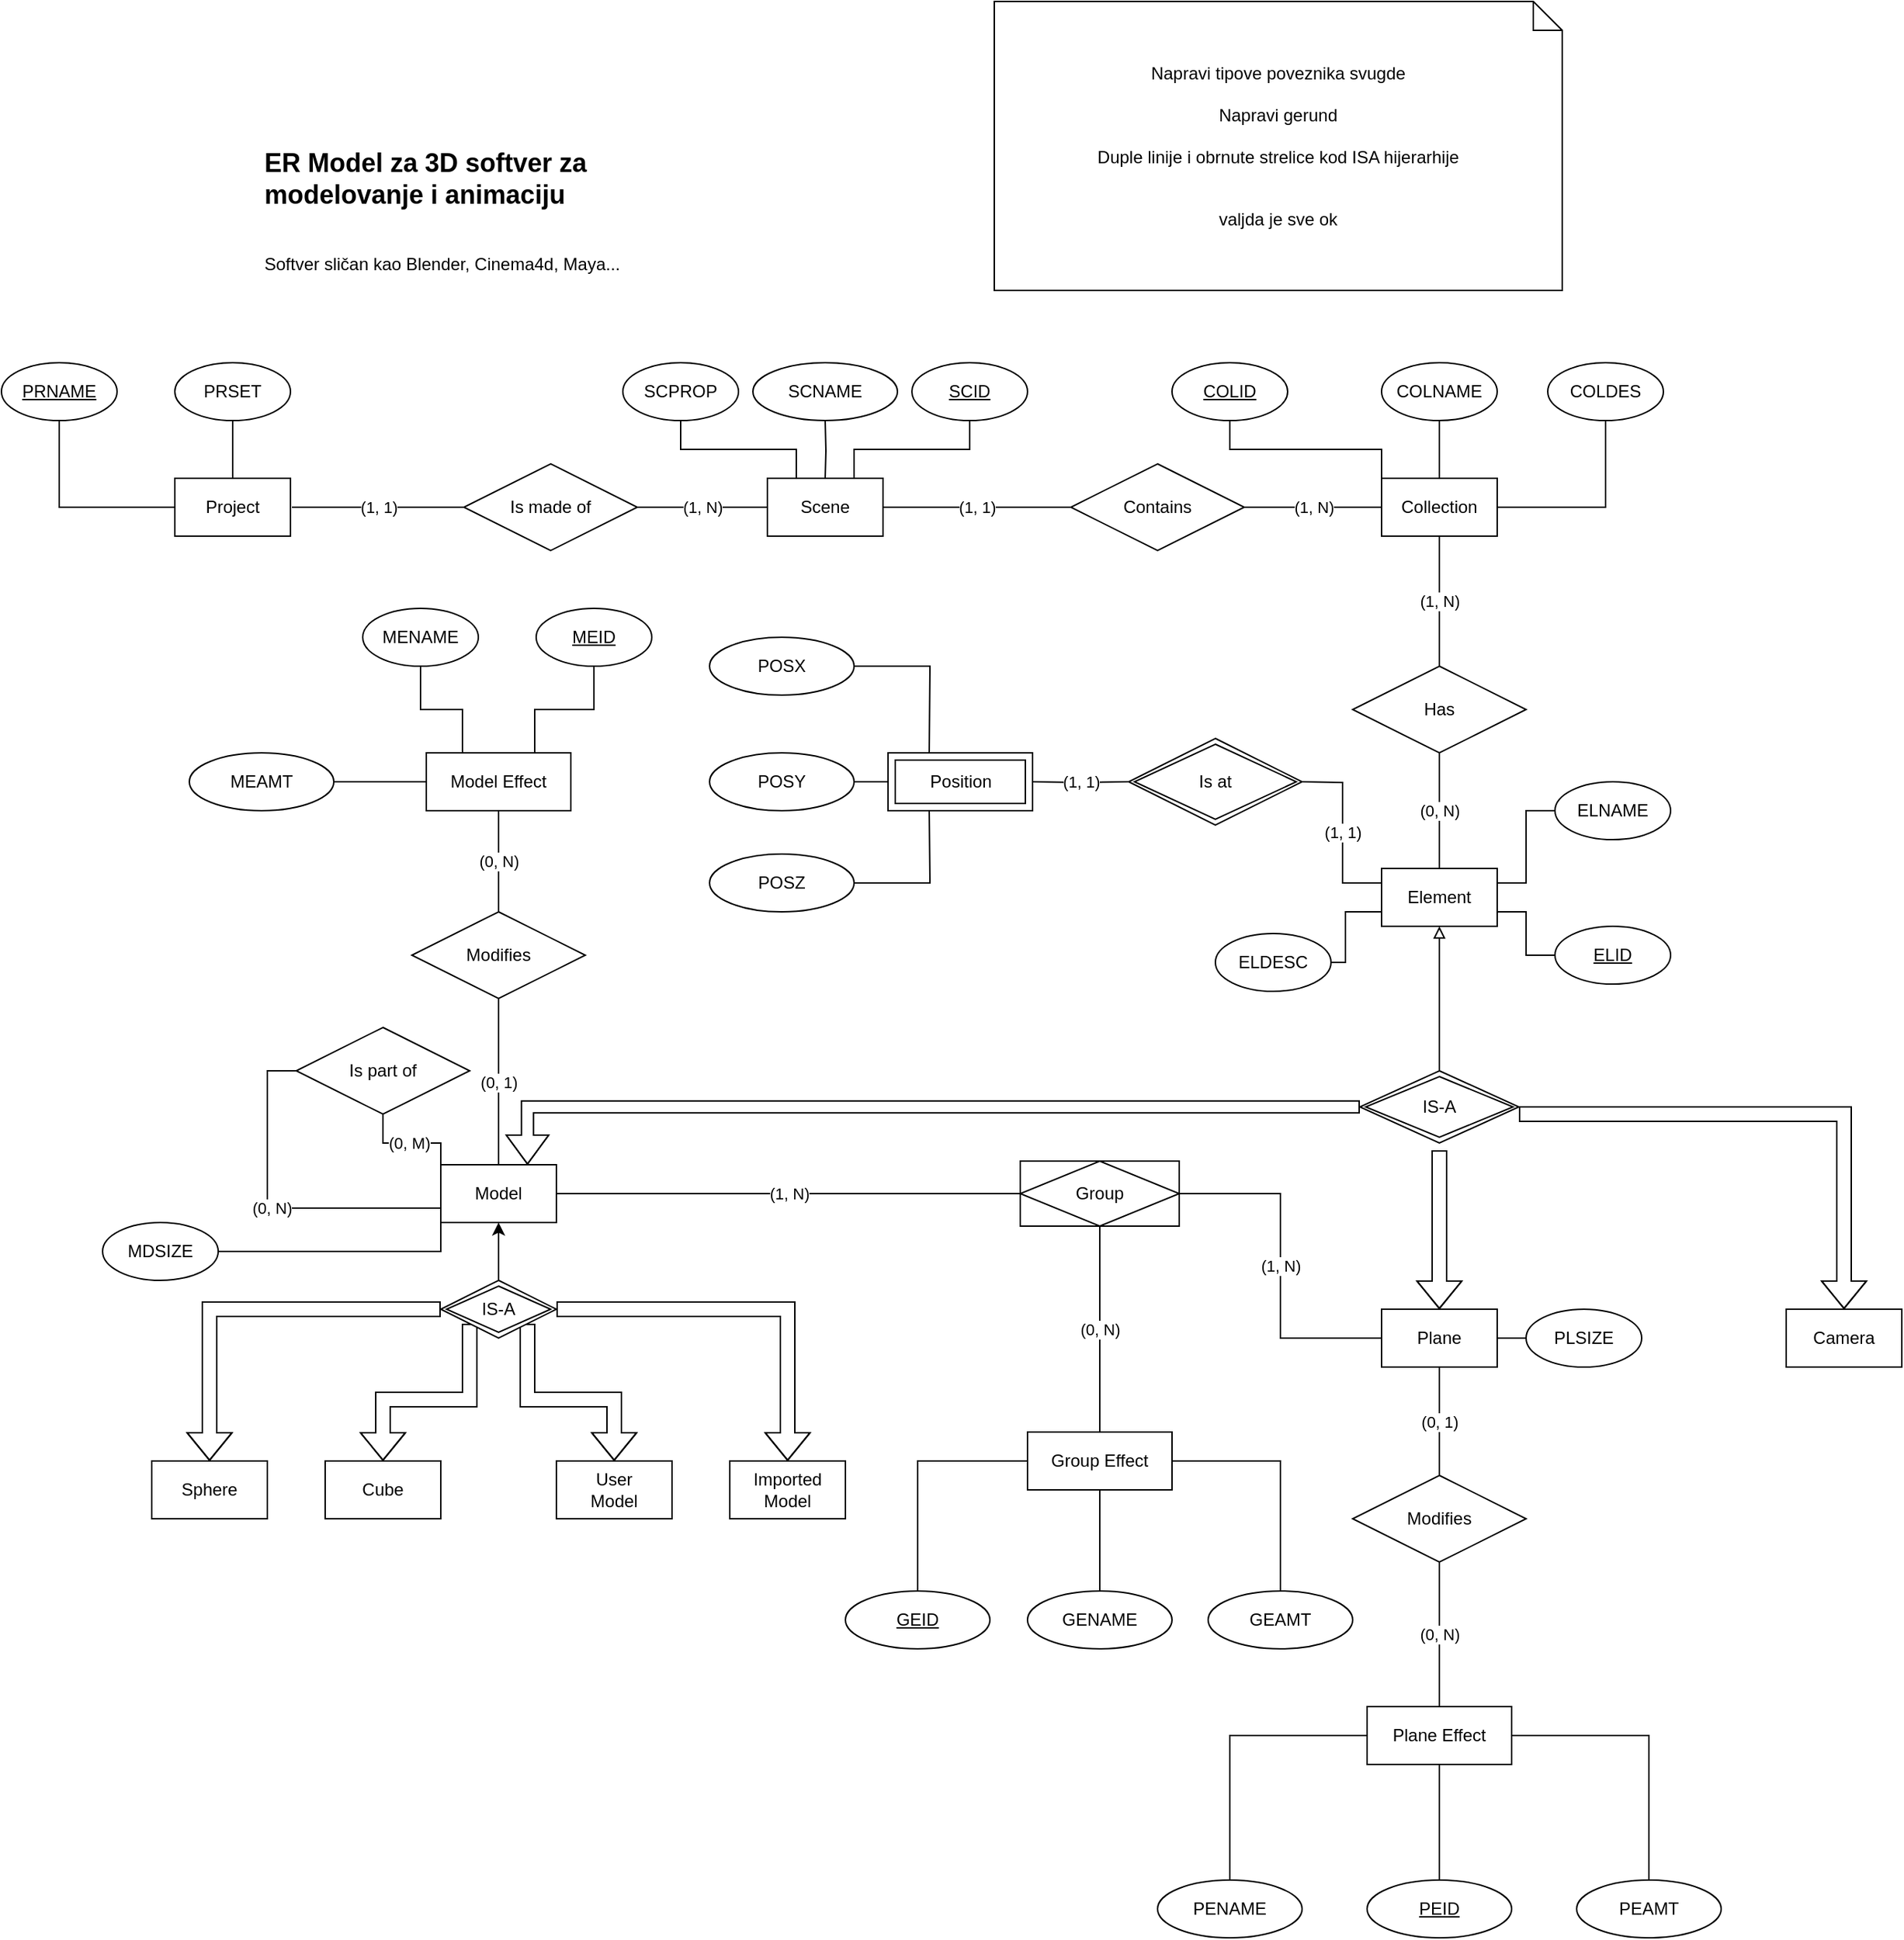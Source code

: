 <mxfile version="14.7.4" type="github">
  <diagram id="i0jPZAk6bTskViBEeTmk" name="Page-1">
    <mxGraphModel dx="1210" dy="1803" grid="1" gridSize="10" guides="1" tooltips="1" connect="1" arrows="1" fold="1" page="1" pageScale="1" pageWidth="827" pageHeight="1169" math="0" shadow="0">
      <root>
        <mxCell id="0" />
        <mxCell id="1" parent="0" />
        <mxCell id="i9lRQSYCKbTx1-nVW2aJ-37" style="edgeStyle=orthogonalEdgeStyle;rounded=0;orthogonalLoop=1;jettySize=auto;html=1;exitX=0.25;exitY=0;exitDx=0;exitDy=0;entryX=0.5;entryY=1;entryDx=0;entryDy=0;startArrow=none;startFill=0;endArrow=none;endFill=0;" parent="1" source="i9lRQSYCKbTx1-nVW2aJ-1" target="i9lRQSYCKbTx1-nVW2aJ-36" edge="1">
          <mxGeometry relative="1" as="geometry" />
        </mxCell>
        <mxCell id="i9lRQSYCKbTx1-nVW2aJ-44" style="edgeStyle=orthogonalEdgeStyle;rounded=0;orthogonalLoop=1;jettySize=auto;html=1;exitX=0.75;exitY=0;exitDx=0;exitDy=0;entryX=0.5;entryY=1;entryDx=0;entryDy=0;startArrow=none;startFill=0;endArrow=none;endFill=0;" parent="1" source="i9lRQSYCKbTx1-nVW2aJ-1" target="i9lRQSYCKbTx1-nVW2aJ-41" edge="1">
          <mxGeometry relative="1" as="geometry" />
        </mxCell>
        <mxCell id="KI5B2fwvfVTWVR0sygVl-27" value="(1, N)" style="edgeStyle=orthogonalEdgeStyle;rounded=0;orthogonalLoop=1;jettySize=auto;html=1;exitX=0;exitY=0.5;exitDx=0;exitDy=0;entryX=1;entryY=0.5;entryDx=0;entryDy=0;endArrow=none;endFill=0;" parent="1" source="i9lRQSYCKbTx1-nVW2aJ-1" target="KI5B2fwvfVTWVR0sygVl-26" edge="1">
          <mxGeometry relative="1" as="geometry">
            <Array as="points">
              <mxPoint x="320" y="290" />
              <mxPoint x="320" y="290" />
            </Array>
          </mxGeometry>
        </mxCell>
        <mxCell id="KI5B2fwvfVTWVR0sygVl-32" value="(1, 1)" style="edgeStyle=orthogonalEdgeStyle;rounded=0;orthogonalLoop=1;jettySize=auto;html=1;exitX=1;exitY=0.5;exitDx=0;exitDy=0;entryX=0;entryY=0.5;entryDx=0;entryDy=0;endArrow=none;endFill=0;" parent="1" source="i9lRQSYCKbTx1-nVW2aJ-1" target="KI5B2fwvfVTWVR0sygVl-31" edge="1">
          <mxGeometry relative="1" as="geometry" />
        </mxCell>
        <mxCell id="i9lRQSYCKbTx1-nVW2aJ-1" value="Scene" style="whiteSpace=wrap;html=1;align=center;" parent="1" vertex="1">
          <mxGeometry x="360" y="270" width="80" height="40" as="geometry" />
        </mxCell>
        <mxCell id="i9lRQSYCKbTx1-nVW2aJ-15" value="(1, 1)" style="edgeStyle=orthogonalEdgeStyle;rounded=0;orthogonalLoop=1;jettySize=auto;html=1;exitX=1;exitY=0.5;exitDx=0;exitDy=0;endArrow=none;endFill=0;entryX=0;entryY=0.5;entryDx=0;entryDy=0;" parent="1" edge="1">
          <mxGeometry relative="1" as="geometry">
            <mxPoint x="151" y="290" as="targetPoint" />
            <mxPoint x="31" y="290" as="sourcePoint" />
          </mxGeometry>
        </mxCell>
        <mxCell id="i9lRQSYCKbTx1-nVW2aJ-33" style="edgeStyle=orthogonalEdgeStyle;rounded=0;orthogonalLoop=1;jettySize=auto;html=1;exitX=0;exitY=0.5;exitDx=0;exitDy=0;entryX=0.5;entryY=1;entryDx=0;entryDy=0;startArrow=none;startFill=0;endArrow=none;endFill=0;" parent="1" source="i9lRQSYCKbTx1-nVW2aJ-2" target="i9lRQSYCKbTx1-nVW2aJ-32" edge="1">
          <mxGeometry relative="1" as="geometry" />
        </mxCell>
        <mxCell id="i9lRQSYCKbTx1-nVW2aJ-35" style="edgeStyle=orthogonalEdgeStyle;rounded=0;orthogonalLoop=1;jettySize=auto;html=1;exitX=0.5;exitY=0;exitDx=0;exitDy=0;entryX=0.5;entryY=1;entryDx=0;entryDy=0;startArrow=none;startFill=0;endArrow=none;endFill=0;" parent="1" source="i9lRQSYCKbTx1-nVW2aJ-2" target="i9lRQSYCKbTx1-nVW2aJ-34" edge="1">
          <mxGeometry relative="1" as="geometry" />
        </mxCell>
        <mxCell id="i9lRQSYCKbTx1-nVW2aJ-2" value="Project" style="whiteSpace=wrap;html=1;align=center;" parent="1" vertex="1">
          <mxGeometry x="-50" y="270" width="80" height="40" as="geometry" />
        </mxCell>
        <mxCell id="KI5B2fwvfVTWVR0sygVl-20" style="edgeStyle=orthogonalEdgeStyle;rounded=0;orthogonalLoop=1;jettySize=auto;html=1;entryX=1;entryY=0.5;entryDx=0;entryDy=0;endArrow=none;endFill=0;shape=flexArrow;startArrow=block;" parent="1" source="i9lRQSYCKbTx1-nVW2aJ-16" edge="1">
          <mxGeometry relative="1" as="geometry">
            <mxPoint x="880" y="710" as="targetPoint" />
            <Array as="points">
              <mxPoint x="1105" y="710" />
            </Array>
          </mxGeometry>
        </mxCell>
        <mxCell id="i9lRQSYCKbTx1-nVW2aJ-16" value="Camera" style="whiteSpace=wrap;html=1;align=center;" parent="1" vertex="1">
          <mxGeometry x="1065" y="845" width="80" height="40" as="geometry" />
        </mxCell>
        <mxCell id="i9lRQSYCKbTx1-nVW2aJ-29" style="edgeStyle=orthogonalEdgeStyle;rounded=0;orthogonalLoop=1;jettySize=auto;html=1;exitX=0.5;exitY=1;exitDx=0;exitDy=0;entryX=0.5;entryY=0;entryDx=0;entryDy=0;startArrow=classic;startFill=1;endArrow=none;endFill=0;" parent="1" source="i9lRQSYCKbTx1-nVW2aJ-17" target="i9lRQSYCKbTx1-nVW2aJ-20" edge="1">
          <mxGeometry relative="1" as="geometry" />
        </mxCell>
        <mxCell id="D5XuJvt8Y7_8YjERXfuG-3" style="edgeStyle=orthogonalEdgeStyle;rounded=0;orthogonalLoop=1;jettySize=auto;html=1;entryX=0;entryY=0.5;entryDx=0;entryDy=0;startArrow=block;startFill=0;endArrow=none;endFill=0;fillColor=none;shape=flexArrow;width=8.333;startSize=6.333;exitX=0.75;exitY=0;exitDx=0;exitDy=0;" parent="1" source="i9lRQSYCKbTx1-nVW2aJ-17" target="KI5B2fwvfVTWVR0sygVl-15" edge="1">
          <mxGeometry relative="1" as="geometry">
            <Array as="points">
              <mxPoint x="194" y="705" />
            </Array>
            <mxPoint x="190" y="710" as="sourcePoint" />
          </mxGeometry>
        </mxCell>
        <mxCell id="D5XuJvt8Y7_8YjERXfuG-9" value="(1, N)" style="edgeStyle=orthogonalEdgeStyle;rounded=0;orthogonalLoop=1;jettySize=auto;html=1;exitX=1;exitY=0.5;exitDx=0;exitDy=0;entryX=0;entryY=0.5;entryDx=0;entryDy=0;startArrow=none;startFill=0;endArrow=none;endFill=0;fillColor=none;" parent="1" source="i9lRQSYCKbTx1-nVW2aJ-17" target="D5XuJvt8Y7_8YjERXfuG-8" edge="1">
          <mxGeometry relative="1" as="geometry" />
        </mxCell>
        <mxCell id="i9lRQSYCKbTx1-nVW2aJ-17" value="Model" style="whiteSpace=wrap;html=1;align=center;" parent="1" vertex="1">
          <mxGeometry x="134" y="745" width="80" height="40" as="geometry" />
        </mxCell>
        <mxCell id="i9lRQSYCKbTx1-nVW2aJ-18" value="Sphere" style="whiteSpace=wrap;html=1;align=center;imageWidth=30;imageHeight=30;" parent="1" vertex="1">
          <mxGeometry x="-66" y="950" width="80" height="40" as="geometry" />
        </mxCell>
        <mxCell id="i9lRQSYCKbTx1-nVW2aJ-19" value="Cube" style="whiteSpace=wrap;html=1;align=center;imageWidth=30;imageHeight=30;" parent="1" vertex="1">
          <mxGeometry x="54" y="950" width="80" height="40" as="geometry" />
        </mxCell>
        <mxCell id="i9lRQSYCKbTx1-nVW2aJ-22" style="edgeStyle=orthogonalEdgeStyle;rounded=0;orthogonalLoop=1;jettySize=auto;html=1;exitX=0;exitY=0.5;exitDx=0;exitDy=0;entryX=0.5;entryY=0;entryDx=0;entryDy=0;startArrow=none;startFill=0;endArrow=block;endFill=0;shape=flexArrow;" parent="1" source="i9lRQSYCKbTx1-nVW2aJ-20" target="i9lRQSYCKbTx1-nVW2aJ-18" edge="1">
          <mxGeometry relative="1" as="geometry" />
        </mxCell>
        <mxCell id="i9lRQSYCKbTx1-nVW2aJ-23" style="edgeStyle=orthogonalEdgeStyle;rounded=0;orthogonalLoop=1;jettySize=auto;html=1;exitX=0;exitY=1;exitDx=0;exitDy=0;startArrow=none;startFill=0;endArrow=block;endFill=0;shape=flexArrow;" parent="1" source="i9lRQSYCKbTx1-nVW2aJ-20" target="i9lRQSYCKbTx1-nVW2aJ-19" edge="1">
          <mxGeometry relative="1" as="geometry" />
        </mxCell>
        <mxCell id="i9lRQSYCKbTx1-nVW2aJ-26" style="edgeStyle=orthogonalEdgeStyle;rounded=0;orthogonalLoop=1;jettySize=auto;html=1;exitX=1;exitY=1;exitDx=0;exitDy=0;entryX=0.5;entryY=0;entryDx=0;entryDy=0;startArrow=none;startFill=0;endArrow=block;endFill=0;shape=flexArrow;" parent="1" source="i9lRQSYCKbTx1-nVW2aJ-20" target="i9lRQSYCKbTx1-nVW2aJ-24" edge="1">
          <mxGeometry relative="1" as="geometry" />
        </mxCell>
        <mxCell id="i9lRQSYCKbTx1-nVW2aJ-27" style="edgeStyle=orthogonalEdgeStyle;rounded=0;orthogonalLoop=1;jettySize=auto;html=1;exitX=1;exitY=0.5;exitDx=0;exitDy=0;startArrow=none;startFill=0;endArrow=block;endFill=0;shape=flexArrow;" parent="1" source="i9lRQSYCKbTx1-nVW2aJ-20" target="i9lRQSYCKbTx1-nVW2aJ-25" edge="1">
          <mxGeometry relative="1" as="geometry" />
        </mxCell>
        <mxCell id="i9lRQSYCKbTx1-nVW2aJ-20" value="&lt;div&gt;IS-A&lt;/div&gt;" style="shape=rhombus;double=1;perimeter=rhombusPerimeter;whiteSpace=wrap;html=1;align=center;" parent="1" vertex="1">
          <mxGeometry x="134" y="825" width="80" height="40" as="geometry" />
        </mxCell>
        <mxCell id="i9lRQSYCKbTx1-nVW2aJ-24" value="&lt;div&gt;User&lt;/div&gt;&lt;div&gt;Model&lt;/div&gt;" style="whiteSpace=wrap;html=1;align=center;imageWidth=30;imageHeight=30;" parent="1" vertex="1">
          <mxGeometry x="214" y="950" width="80" height="40" as="geometry" />
        </mxCell>
        <mxCell id="i9lRQSYCKbTx1-nVW2aJ-25" value="&lt;div&gt;Imported Model&lt;/div&gt;" style="whiteSpace=wrap;html=1;align=center;imageWidth=30;imageHeight=30;" parent="1" vertex="1">
          <mxGeometry x="334" y="950" width="80" height="40" as="geometry" />
        </mxCell>
        <mxCell id="i9lRQSYCKbTx1-nVW2aJ-32" value="PRNAME" style="ellipse;whiteSpace=wrap;html=1;align=center;fontStyle=4;" parent="1" vertex="1">
          <mxGeometry x="-170" y="190" width="80" height="40" as="geometry" />
        </mxCell>
        <mxCell id="i9lRQSYCKbTx1-nVW2aJ-34" value="PRSET" style="ellipse;whiteSpace=wrap;html=1;align=center;" parent="1" vertex="1">
          <mxGeometry x="-50" y="190" width="80" height="40" as="geometry" />
        </mxCell>
        <mxCell id="i9lRQSYCKbTx1-nVW2aJ-36" value="SCPROP" style="ellipse;whiteSpace=wrap;html=1;align=center;" parent="1" vertex="1">
          <mxGeometry x="260" y="190" width="80" height="40" as="geometry" />
        </mxCell>
        <mxCell id="i9lRQSYCKbTx1-nVW2aJ-41" value="SCID" style="ellipse;whiteSpace=wrap;html=1;align=center;fontStyle=4;" parent="1" vertex="1">
          <mxGeometry x="460" y="190" width="80" height="40" as="geometry" />
        </mxCell>
        <mxCell id="i9lRQSYCKbTx1-nVW2aJ-47" style="edgeStyle=orthogonalEdgeStyle;rounded=0;orthogonalLoop=1;jettySize=auto;html=1;exitX=0.5;exitY=1;exitDx=0;exitDy=0;entryX=0.5;entryY=0;entryDx=0;entryDy=0;startArrow=none;startFill=0;endArrow=none;endFill=0;" parent="1" target="i9lRQSYCKbTx1-nVW2aJ-1" edge="1">
          <mxGeometry relative="1" as="geometry">
            <mxPoint x="400" y="230" as="sourcePoint" />
          </mxGeometry>
        </mxCell>
        <mxCell id="i9lRQSYCKbTx1-nVW2aJ-49" value="SCNAME" style="ellipse;whiteSpace=wrap;html=1;align=center;" parent="1" vertex="1">
          <mxGeometry x="350" y="190" width="100" height="40" as="geometry" />
        </mxCell>
        <mxCell id="i9lRQSYCKbTx1-nVW2aJ-55" value="&lt;div align=&quot;left&quot;&gt;&lt;h2&gt;&lt;b&gt;ER Model za 3D softver za modelovanje i animaciju&lt;/b&gt;&lt;/h2&gt;&lt;div&gt;&lt;br&gt;&lt;/div&gt;&lt;div&gt;Softver sličan kao Blender, Cinema4d, Maya...&lt;br&gt;&lt;/div&gt;&lt;/div&gt;&lt;div align=&quot;left&quot;&gt;&lt;br&gt;&lt;/div&gt;" style="text;html=1;strokeColor=none;fillColor=none;align=left;verticalAlign=middle;whiteSpace=wrap;rounded=0;" parent="1" vertex="1">
          <mxGeometry x="10" y="10" width="330" height="150" as="geometry" />
        </mxCell>
        <mxCell id="KI5B2fwvfVTWVR0sygVl-1" style="edgeStyle=orthogonalEdgeStyle;rounded=0;orthogonalLoop=1;jettySize=auto;html=1;exitX=1;exitY=0.5;exitDx=0;exitDy=0;entryX=0;entryY=0.75;entryDx=0;entryDy=0;endArrow=none;endFill=0;" parent="1" source="F2XwkBPKlkuZhIb0zOWn-4" target="i9lRQSYCKbTx1-nVW2aJ-17" edge="1">
          <mxGeometry relative="1" as="geometry">
            <Array as="points">
              <mxPoint x="134" y="805" />
            </Array>
          </mxGeometry>
        </mxCell>
        <mxCell id="F2XwkBPKlkuZhIb0zOWn-4" value="MDSIZE" style="ellipse;whiteSpace=wrap;html=1;align=center;" parent="1" vertex="1">
          <mxGeometry x="-100" y="785" width="80" height="40" as="geometry" />
        </mxCell>
        <mxCell id="KI5B2fwvfVTWVR0sygVl-19" value="" style="edgeStyle=orthogonalEdgeStyle;rounded=0;orthogonalLoop=1;jettySize=auto;html=1;endArrow=none;endFill=0;shape=flexArrow;startArrow=block;startFill=0;" parent="1" source="KI5B2fwvfVTWVR0sygVl-2" edge="1">
          <mxGeometry relative="1" as="geometry">
            <mxPoint x="825" y="735" as="targetPoint" />
          </mxGeometry>
        </mxCell>
        <mxCell id="KI5B2fwvfVTWVR0sygVl-2" value="Plane" style="whiteSpace=wrap;html=1;align=center;" parent="1" vertex="1">
          <mxGeometry x="785" y="845" width="80" height="40" as="geometry" />
        </mxCell>
        <mxCell id="KI5B2fwvfVTWVR0sygVl-35" value="(1, N)" style="edgeStyle=orthogonalEdgeStyle;rounded=0;orthogonalLoop=1;jettySize=auto;html=1;exitX=0.5;exitY=1;exitDx=0;exitDy=0;endArrow=none;endFill=0;" parent="1" source="KI5B2fwvfVTWVR0sygVl-6" target="KI5B2fwvfVTWVR0sygVl-34" edge="1">
          <mxGeometry relative="1" as="geometry" />
        </mxCell>
        <mxCell id="CjRfSPtW2zoN9DHn63tu-4" style="edgeStyle=orthogonalEdgeStyle;rounded=0;orthogonalLoop=1;jettySize=auto;html=1;exitX=0.5;exitY=0;exitDx=0;exitDy=0;startArrow=none;startFill=0;endArrow=none;endFill=0;" edge="1" parent="1" source="KI5B2fwvfVTWVR0sygVl-6" target="CjRfSPtW2zoN9DHn63tu-3">
          <mxGeometry relative="1" as="geometry" />
        </mxCell>
        <mxCell id="KI5B2fwvfVTWVR0sygVl-6" value="Collection" style="whiteSpace=wrap;html=1;align=center;" parent="1" vertex="1">
          <mxGeometry x="785" y="270" width="80" height="40" as="geometry" />
        </mxCell>
        <mxCell id="KI5B2fwvfVTWVR0sygVl-36" value="(0, N)" style="edgeStyle=orthogonalEdgeStyle;rounded=0;orthogonalLoop=1;jettySize=auto;html=1;exitX=0.5;exitY=0;exitDx=0;exitDy=0;entryX=0.5;entryY=1;entryDx=0;entryDy=0;endArrow=none;endFill=0;" parent="1" source="KI5B2fwvfVTWVR0sygVl-9" target="KI5B2fwvfVTWVR0sygVl-34" edge="1">
          <mxGeometry relative="1" as="geometry" />
        </mxCell>
        <mxCell id="KI5B2fwvfVTWVR0sygVl-9" value="Element" style="whiteSpace=wrap;html=1;align=center;" parent="1" vertex="1">
          <mxGeometry x="785" y="540" width="80" height="40" as="geometry" />
        </mxCell>
        <mxCell id="KI5B2fwvfVTWVR0sygVl-14" value="" style="edgeStyle=orthogonalEdgeStyle;rounded=0;orthogonalLoop=1;jettySize=auto;html=1;endArrow=none;endFill=0;" parent="1" source="KI5B2fwvfVTWVR0sygVl-12" target="KI5B2fwvfVTWVR0sygVl-9" edge="1">
          <mxGeometry relative="1" as="geometry">
            <Array as="points">
              <mxPoint x="885" y="600" />
              <mxPoint x="885" y="570" />
            </Array>
          </mxGeometry>
        </mxCell>
        <mxCell id="KI5B2fwvfVTWVR0sygVl-12" value="ELID" style="ellipse;whiteSpace=wrap;html=1;align=center;fontStyle=4;" parent="1" vertex="1">
          <mxGeometry x="905" y="580" width="80" height="40" as="geometry" />
        </mxCell>
        <mxCell id="D5XuJvt8Y7_8YjERXfuG-2" value="" style="edgeStyle=orthogonalEdgeStyle;rounded=0;orthogonalLoop=1;jettySize=auto;html=1;startArrow=none;startFill=0;endArrow=block;endFill=0;fillColor=none;" parent="1" source="KI5B2fwvfVTWVR0sygVl-15" target="KI5B2fwvfVTWVR0sygVl-9" edge="1">
          <mxGeometry relative="1" as="geometry" />
        </mxCell>
        <mxCell id="KI5B2fwvfVTWVR0sygVl-15" value="&lt;div&gt;IS-A&lt;/div&gt;" style="shape=rhombus;double=1;perimeter=rhombusPerimeter;whiteSpace=wrap;html=1;align=center;" parent="1" vertex="1">
          <mxGeometry x="770" y="680" width="110" height="50" as="geometry" />
        </mxCell>
        <mxCell id="KI5B2fwvfVTWVR0sygVl-25" style="edgeStyle=orthogonalEdgeStyle;rounded=0;orthogonalLoop=1;jettySize=auto;html=1;exitX=0;exitY=0.5;exitDx=0;exitDy=0;entryX=1;entryY=0.25;entryDx=0;entryDy=0;endArrow=none;endFill=0;" parent="1" source="KI5B2fwvfVTWVR0sygVl-18" target="KI5B2fwvfVTWVR0sygVl-9" edge="1">
          <mxGeometry relative="1" as="geometry" />
        </mxCell>
        <mxCell id="KI5B2fwvfVTWVR0sygVl-18" value="ELNAME" style="ellipse;whiteSpace=wrap;html=1;align=center;" parent="1" vertex="1">
          <mxGeometry x="905" y="480" width="80" height="40" as="geometry" />
        </mxCell>
        <mxCell id="KI5B2fwvfVTWVR0sygVl-22" value="" style="edgeStyle=orthogonalEdgeStyle;rounded=0;orthogonalLoop=1;jettySize=auto;html=1;endArrow=none;endFill=0;" parent="1" source="KI5B2fwvfVTWVR0sygVl-21" target="KI5B2fwvfVTWVR0sygVl-2" edge="1">
          <mxGeometry relative="1" as="geometry" />
        </mxCell>
        <mxCell id="KI5B2fwvfVTWVR0sygVl-21" value="PLSIZE" style="ellipse;whiteSpace=wrap;html=1;align=center;" parent="1" vertex="1">
          <mxGeometry x="885" y="845" width="80" height="40" as="geometry" />
        </mxCell>
        <mxCell id="KI5B2fwvfVTWVR0sygVl-26" value="Is made of" style="shape=rhombus;perimeter=rhombusPerimeter;whiteSpace=wrap;html=1;align=center;" parent="1" vertex="1">
          <mxGeometry x="150" y="260" width="120" height="60" as="geometry" />
        </mxCell>
        <mxCell id="KI5B2fwvfVTWVR0sygVl-33" value="(1, N)" style="edgeStyle=orthogonalEdgeStyle;rounded=0;orthogonalLoop=1;jettySize=auto;html=1;exitX=1;exitY=0.5;exitDx=0;exitDy=0;entryX=0;entryY=0.5;entryDx=0;entryDy=0;endArrow=none;endFill=0;" parent="1" source="KI5B2fwvfVTWVR0sygVl-31" target="KI5B2fwvfVTWVR0sygVl-6" edge="1">
          <mxGeometry relative="1" as="geometry" />
        </mxCell>
        <mxCell id="KI5B2fwvfVTWVR0sygVl-31" value="Contains" style="shape=rhombus;perimeter=rhombusPerimeter;whiteSpace=wrap;html=1;align=center;" parent="1" vertex="1">
          <mxGeometry x="570" y="260" width="120" height="60" as="geometry" />
        </mxCell>
        <mxCell id="KI5B2fwvfVTWVR0sygVl-34" value="Has" style="shape=rhombus;perimeter=rhombusPerimeter;whiteSpace=wrap;html=1;align=center;" parent="1" vertex="1">
          <mxGeometry x="765" y="400" width="120" height="60" as="geometry" />
        </mxCell>
        <mxCell id="KI5B2fwvfVTWVR0sygVl-37" value="&lt;div&gt;Napravi tipove poveznika svugde&lt;/div&gt;&lt;div&gt;&lt;br&gt;&lt;/div&gt;&lt;div&gt;Napravi gerund&lt;/div&gt;&lt;div&gt;&lt;br&gt;&lt;/div&gt;&lt;div&gt;Duple linije i obrnute strelice kod ISA hijerarhije&lt;br&gt;&lt;/div&gt;&lt;div&gt;&lt;br&gt;&lt;/div&gt;&lt;div&gt;&lt;br&gt;&lt;/div&gt;&lt;div&gt;valjda je sve ok&lt;br&gt;&lt;/div&gt;" style="shape=note;size=20;whiteSpace=wrap;html=1;" parent="1" vertex="1">
          <mxGeometry x="517" y="-60" width="393" height="200" as="geometry" />
        </mxCell>
        <mxCell id="D5XuJvt8Y7_8YjERXfuG-14" value="(0, N)" style="edgeStyle=orthogonalEdgeStyle;rounded=0;orthogonalLoop=1;jettySize=auto;html=1;exitX=0;exitY=0.5;exitDx=0;exitDy=0;entryX=0;entryY=0.75;entryDx=0;entryDy=0;startArrow=none;startFill=0;endArrow=none;endFill=0;fillColor=none;" parent="1" source="D5XuJvt8Y7_8YjERXfuG-1" target="i9lRQSYCKbTx1-nVW2aJ-17" edge="1">
          <mxGeometry relative="1" as="geometry" />
        </mxCell>
        <mxCell id="D5XuJvt8Y7_8YjERXfuG-15" value="(0, M)" style="edgeStyle=orthogonalEdgeStyle;rounded=0;orthogonalLoop=1;jettySize=auto;html=1;exitX=0.5;exitY=1;exitDx=0;exitDy=0;entryX=0;entryY=0;entryDx=0;entryDy=0;startArrow=none;startFill=0;endArrow=none;endFill=0;fillColor=none;" parent="1" source="D5XuJvt8Y7_8YjERXfuG-1" target="i9lRQSYCKbTx1-nVW2aJ-17" edge="1">
          <mxGeometry relative="1" as="geometry" />
        </mxCell>
        <mxCell id="D5XuJvt8Y7_8YjERXfuG-1" value="Is part of" style="shape=rhombus;perimeter=rhombusPerimeter;whiteSpace=wrap;html=1;align=center;" parent="1" vertex="1">
          <mxGeometry x="34" y="650" width="120" height="60" as="geometry" />
        </mxCell>
        <mxCell id="D5XuJvt8Y7_8YjERXfuG-11" value="(0, N)" style="edgeStyle=orthogonalEdgeStyle;rounded=0;orthogonalLoop=1;jettySize=auto;html=1;exitX=0.5;exitY=0;exitDx=0;exitDy=0;entryX=0.5;entryY=1;entryDx=0;entryDy=0;startArrow=none;startFill=0;endArrow=none;endFill=0;fillColor=none;" parent="1" source="D5XuJvt8Y7_8YjERXfuG-6" target="D5XuJvt8Y7_8YjERXfuG-8" edge="1">
          <mxGeometry relative="1" as="geometry" />
        </mxCell>
        <mxCell id="D5XuJvt8Y7_8YjERXfuG-6" value="Group Effect" style="whiteSpace=wrap;html=1;align=center;" parent="1" vertex="1">
          <mxGeometry x="540" y="930" width="100" height="40" as="geometry" />
        </mxCell>
        <mxCell id="D5XuJvt8Y7_8YjERXfuG-10" value="(1, N)" style="edgeStyle=orthogonalEdgeStyle;rounded=0;orthogonalLoop=1;jettySize=auto;html=1;exitX=1;exitY=0.5;exitDx=0;exitDy=0;entryX=0;entryY=0.5;entryDx=0;entryDy=0;startArrow=none;startFill=0;endArrow=none;endFill=0;fillColor=none;" parent="1" source="D5XuJvt8Y7_8YjERXfuG-8" target="KI5B2fwvfVTWVR0sygVl-2" edge="1">
          <mxGeometry relative="1" as="geometry" />
        </mxCell>
        <mxCell id="D5XuJvt8Y7_8YjERXfuG-8" value="Group" style="shape=associativeEntity;whiteSpace=wrap;html=1;align=center;" parent="1" vertex="1">
          <mxGeometry x="535" y="742.5" width="110" height="45" as="geometry" />
        </mxCell>
        <mxCell id="D5XuJvt8Y7_8YjERXfuG-21" value="(0, N)" style="edgeStyle=orthogonalEdgeStyle;rounded=0;orthogonalLoop=1;jettySize=auto;html=1;exitX=0.5;exitY=0;exitDx=0;exitDy=0;entryX=0.5;entryY=1;entryDx=0;entryDy=0;startArrow=none;startFill=0;endArrow=none;endFill=0;fillColor=none;" parent="1" source="D5XuJvt8Y7_8YjERXfuG-12" target="D5XuJvt8Y7_8YjERXfuG-18" edge="1">
          <mxGeometry relative="1" as="geometry" />
        </mxCell>
        <mxCell id="D5XuJvt8Y7_8YjERXfuG-12" value="Plane Effect" style="whiteSpace=wrap;html=1;align=center;" parent="1" vertex="1">
          <mxGeometry x="775" y="1120" width="100" height="40" as="geometry" />
        </mxCell>
        <mxCell id="D5XuJvt8Y7_8YjERXfuG-13" value="Model Effect" style="whiteSpace=wrap;html=1;align=center;" parent="1" vertex="1">
          <mxGeometry x="124" y="460" width="100" height="40" as="geometry" />
        </mxCell>
        <mxCell id="D5XuJvt8Y7_8YjERXfuG-19" value="(0, N)" style="edgeStyle=orthogonalEdgeStyle;rounded=0;orthogonalLoop=1;jettySize=auto;html=1;exitX=0.5;exitY=0;exitDx=0;exitDy=0;entryX=0.5;entryY=1;entryDx=0;entryDy=0;startArrow=none;startFill=0;endArrow=none;endFill=0;fillColor=none;" parent="1" source="D5XuJvt8Y7_8YjERXfuG-17" target="D5XuJvt8Y7_8YjERXfuG-13" edge="1">
          <mxGeometry relative="1" as="geometry" />
        </mxCell>
        <mxCell id="D5XuJvt8Y7_8YjERXfuG-20" value="(0, 1)" style="edgeStyle=orthogonalEdgeStyle;rounded=0;orthogonalLoop=1;jettySize=auto;html=1;exitX=0.5;exitY=1;exitDx=0;exitDy=0;entryX=0.5;entryY=0;entryDx=0;entryDy=0;startArrow=none;startFill=0;endArrow=none;endFill=0;fillColor=none;" parent="1" source="D5XuJvt8Y7_8YjERXfuG-17" target="i9lRQSYCKbTx1-nVW2aJ-17" edge="1">
          <mxGeometry relative="1" as="geometry" />
        </mxCell>
        <mxCell id="D5XuJvt8Y7_8YjERXfuG-17" value="Modifies" style="shape=rhombus;perimeter=rhombusPerimeter;whiteSpace=wrap;html=1;align=center;" parent="1" vertex="1">
          <mxGeometry x="114" y="570" width="120" height="60" as="geometry" />
        </mxCell>
        <mxCell id="D5XuJvt8Y7_8YjERXfuG-22" value="(0, 1)" style="edgeStyle=orthogonalEdgeStyle;rounded=0;orthogonalLoop=1;jettySize=auto;html=1;exitX=0.5;exitY=0;exitDx=0;exitDy=0;entryX=0.5;entryY=1;entryDx=0;entryDy=0;startArrow=none;startFill=0;endArrow=none;endFill=0;fillColor=none;" parent="1" source="D5XuJvt8Y7_8YjERXfuG-18" target="KI5B2fwvfVTWVR0sygVl-2" edge="1">
          <mxGeometry relative="1" as="geometry" />
        </mxCell>
        <mxCell id="D5XuJvt8Y7_8YjERXfuG-18" value="Modifies" style="shape=rhombus;perimeter=rhombusPerimeter;whiteSpace=wrap;html=1;align=center;" parent="1" vertex="1">
          <mxGeometry x="765" y="960" width="120" height="60" as="geometry" />
        </mxCell>
        <mxCell id="CjRfSPtW2zoN9DHn63tu-2" style="edgeStyle=orthogonalEdgeStyle;rounded=0;orthogonalLoop=1;jettySize=auto;html=1;exitX=0.5;exitY=1;exitDx=0;exitDy=0;entryX=0;entryY=0;entryDx=0;entryDy=0;startArrow=none;startFill=0;endArrow=none;endFill=0;" edge="1" parent="1" source="CjRfSPtW2zoN9DHn63tu-1" target="KI5B2fwvfVTWVR0sygVl-6">
          <mxGeometry relative="1" as="geometry" />
        </mxCell>
        <mxCell id="CjRfSPtW2zoN9DHn63tu-1" value="COLID" style="ellipse;whiteSpace=wrap;html=1;align=center;fontStyle=4;" vertex="1" parent="1">
          <mxGeometry x="640" y="190" width="80" height="40" as="geometry" />
        </mxCell>
        <mxCell id="CjRfSPtW2zoN9DHn63tu-3" value="COLNAME" style="ellipse;whiteSpace=wrap;html=1;align=center;" vertex="1" parent="1">
          <mxGeometry x="785" y="190" width="80" height="40" as="geometry" />
        </mxCell>
        <mxCell id="CjRfSPtW2zoN9DHn63tu-7" style="edgeStyle=orthogonalEdgeStyle;rounded=0;orthogonalLoop=1;jettySize=auto;html=1;exitX=0.5;exitY=1;exitDx=0;exitDy=0;entryX=1;entryY=0.5;entryDx=0;entryDy=0;startArrow=none;startFill=0;endArrow=none;endFill=0;" edge="1" parent="1" source="CjRfSPtW2zoN9DHn63tu-6" target="KI5B2fwvfVTWVR0sygVl-6">
          <mxGeometry relative="1" as="geometry" />
        </mxCell>
        <mxCell id="CjRfSPtW2zoN9DHn63tu-6" value="COLDES" style="ellipse;whiteSpace=wrap;html=1;align=center;" vertex="1" parent="1">
          <mxGeometry x="900" y="190" width="80" height="40" as="geometry" />
        </mxCell>
        <mxCell id="CjRfSPtW2zoN9DHn63tu-10" style="edgeStyle=orthogonalEdgeStyle;rounded=0;orthogonalLoop=1;jettySize=auto;html=1;exitX=1;exitY=0.5;exitDx=0;exitDy=0;entryX=0;entryY=0.75;entryDx=0;entryDy=0;startArrow=none;startFill=0;endArrow=none;endFill=0;" edge="1" parent="1" source="CjRfSPtW2zoN9DHn63tu-9" target="KI5B2fwvfVTWVR0sygVl-9">
          <mxGeometry relative="1" as="geometry">
            <Array as="points">
              <mxPoint x="760" y="605" />
              <mxPoint x="760" y="570" />
            </Array>
          </mxGeometry>
        </mxCell>
        <mxCell id="CjRfSPtW2zoN9DHn63tu-9" value="ELDESC" style="ellipse;whiteSpace=wrap;html=1;align=center;" vertex="1" parent="1">
          <mxGeometry x="670" y="585" width="80" height="40" as="geometry" />
        </mxCell>
        <mxCell id="CjRfSPtW2zoN9DHn63tu-12" style="edgeStyle=orthogonalEdgeStyle;rounded=0;orthogonalLoop=1;jettySize=auto;html=1;exitX=0.5;exitY=1;exitDx=0;exitDy=0;entryX=0.25;entryY=0;entryDx=0;entryDy=0;startArrow=none;startFill=0;endArrow=none;endFill=0;" edge="1" parent="1" source="CjRfSPtW2zoN9DHn63tu-11" target="D5XuJvt8Y7_8YjERXfuG-13">
          <mxGeometry relative="1" as="geometry" />
        </mxCell>
        <mxCell id="CjRfSPtW2zoN9DHn63tu-11" value="MENAME" style="ellipse;whiteSpace=wrap;html=1;align=center;" vertex="1" parent="1">
          <mxGeometry x="80" y="360" width="80" height="40" as="geometry" />
        </mxCell>
        <mxCell id="CjRfSPtW2zoN9DHn63tu-14" style="edgeStyle=orthogonalEdgeStyle;rounded=0;orthogonalLoop=1;jettySize=auto;html=1;exitX=0.5;exitY=1;exitDx=0;exitDy=0;entryX=0.75;entryY=0;entryDx=0;entryDy=0;startArrow=none;startFill=0;endArrow=none;endFill=0;" edge="1" parent="1" source="CjRfSPtW2zoN9DHn63tu-13" target="D5XuJvt8Y7_8YjERXfuG-13">
          <mxGeometry relative="1" as="geometry" />
        </mxCell>
        <mxCell id="CjRfSPtW2zoN9DHn63tu-13" value="MEID" style="ellipse;whiteSpace=wrap;html=1;align=center;fontStyle=4;" vertex="1" parent="1">
          <mxGeometry x="200" y="360" width="80" height="40" as="geometry" />
        </mxCell>
        <mxCell id="CjRfSPtW2zoN9DHn63tu-35" style="edgeStyle=orthogonalEdgeStyle;rounded=0;orthogonalLoop=1;jettySize=auto;html=1;exitX=0.5;exitY=0;exitDx=0;exitDy=0;entryX=0;entryY=0.5;entryDx=0;entryDy=0;startArrow=none;startFill=0;endArrow=none;endFill=0;" edge="1" parent="1" source="CjRfSPtW2zoN9DHn63tu-15" target="D5XuJvt8Y7_8YjERXfuG-6">
          <mxGeometry relative="1" as="geometry" />
        </mxCell>
        <mxCell id="CjRfSPtW2zoN9DHn63tu-15" value="GEID" style="ellipse;whiteSpace=wrap;html=1;align=center;fontStyle=4;" vertex="1" parent="1">
          <mxGeometry x="414" y="1040" width="100" height="40" as="geometry" />
        </mxCell>
        <mxCell id="CjRfSPtW2zoN9DHn63tu-18" style="edgeStyle=orthogonalEdgeStyle;rounded=0;orthogonalLoop=1;jettySize=auto;html=1;exitX=1;exitY=0.5;exitDx=0;exitDy=0;entryX=0;entryY=0.5;entryDx=0;entryDy=0;startArrow=none;startFill=0;endArrow=none;endFill=0;" edge="1" parent="1" source="CjRfSPtW2zoN9DHn63tu-17" target="D5XuJvt8Y7_8YjERXfuG-13">
          <mxGeometry relative="1" as="geometry" />
        </mxCell>
        <mxCell id="CjRfSPtW2zoN9DHn63tu-17" value="MEAMT" style="ellipse;whiteSpace=wrap;html=1;align=center;" vertex="1" parent="1">
          <mxGeometry x="-40" y="460" width="100" height="40" as="geometry" />
        </mxCell>
        <mxCell id="CjRfSPtW2zoN9DHn63tu-24" style="edgeStyle=orthogonalEdgeStyle;rounded=0;orthogonalLoop=1;jettySize=auto;html=1;exitX=1;exitY=0.5;exitDx=0;exitDy=0;entryX=0.25;entryY=0;entryDx=0;entryDy=0;startArrow=none;startFill=0;endArrow=none;endFill=0;" edge="1" parent="1" source="CjRfSPtW2zoN9DHn63tu-21">
          <mxGeometry relative="1" as="geometry">
            <mxPoint x="472" y="460" as="targetPoint" />
          </mxGeometry>
        </mxCell>
        <mxCell id="CjRfSPtW2zoN9DHn63tu-21" value="POSX" style="ellipse;whiteSpace=wrap;html=1;align=center;" vertex="1" parent="1">
          <mxGeometry x="320" y="380" width="100" height="40" as="geometry" />
        </mxCell>
        <mxCell id="CjRfSPtW2zoN9DHn63tu-25" style="edgeStyle=orthogonalEdgeStyle;rounded=0;orthogonalLoop=1;jettySize=auto;html=1;exitX=1;exitY=0.5;exitDx=0;exitDy=0;entryX=0;entryY=0.5;entryDx=0;entryDy=0;startArrow=none;startFill=0;endArrow=none;endFill=0;" edge="1" parent="1" source="CjRfSPtW2zoN9DHn63tu-22">
          <mxGeometry relative="1" as="geometry">
            <mxPoint x="447" y="480" as="targetPoint" />
          </mxGeometry>
        </mxCell>
        <mxCell id="CjRfSPtW2zoN9DHn63tu-22" value="POSY" style="ellipse;whiteSpace=wrap;html=1;align=center;" vertex="1" parent="1">
          <mxGeometry x="320" y="460" width="100" height="40" as="geometry" />
        </mxCell>
        <mxCell id="CjRfSPtW2zoN9DHn63tu-26" style="edgeStyle=orthogonalEdgeStyle;rounded=0;orthogonalLoop=1;jettySize=auto;html=1;exitX=1;exitY=0.5;exitDx=0;exitDy=0;entryX=0.25;entryY=1;entryDx=0;entryDy=0;startArrow=none;startFill=0;endArrow=none;endFill=0;" edge="1" parent="1" source="CjRfSPtW2zoN9DHn63tu-23">
          <mxGeometry relative="1" as="geometry">
            <mxPoint x="472" y="500" as="targetPoint" />
          </mxGeometry>
        </mxCell>
        <mxCell id="CjRfSPtW2zoN9DHn63tu-23" value="POSZ" style="ellipse;whiteSpace=wrap;html=1;align=center;" vertex="1" parent="1">
          <mxGeometry x="320" y="530" width="100" height="40" as="geometry" />
        </mxCell>
        <mxCell id="CjRfSPtW2zoN9DHn63tu-29" value="Position" style="shape=ext;margin=3;double=1;whiteSpace=wrap;html=1;align=center;" vertex="1" parent="1">
          <mxGeometry x="443.5" y="460" width="100" height="40" as="geometry" />
        </mxCell>
        <mxCell id="CjRfSPtW2zoN9DHn63tu-32" value="(1, 1)" style="edgeStyle=orthogonalEdgeStyle;rounded=0;orthogonalLoop=1;jettySize=auto;html=1;exitX=0;exitY=0.5;exitDx=0;exitDy=0;startArrow=none;startFill=0;endArrow=none;endFill=0;" edge="1" parent="1" target="CjRfSPtW2zoN9DHn63tu-29">
          <mxGeometry relative="1" as="geometry">
            <mxPoint x="610" y="480" as="sourcePoint" />
          </mxGeometry>
        </mxCell>
        <mxCell id="CjRfSPtW2zoN9DHn63tu-33" value="(1, 1)" style="edgeStyle=orthogonalEdgeStyle;rounded=0;orthogonalLoop=1;jettySize=auto;html=1;exitX=1;exitY=0.5;exitDx=0;exitDy=0;entryX=0;entryY=0.25;entryDx=0;entryDy=0;startArrow=none;startFill=0;endArrow=none;endFill=0;" edge="1" parent="1" target="KI5B2fwvfVTWVR0sygVl-9">
          <mxGeometry relative="1" as="geometry">
            <mxPoint x="730" y="480" as="sourcePoint" />
          </mxGeometry>
        </mxCell>
        <mxCell id="CjRfSPtW2zoN9DHn63tu-36" style="edgeStyle=orthogonalEdgeStyle;rounded=0;orthogonalLoop=1;jettySize=auto;html=1;exitX=0.5;exitY=0;exitDx=0;exitDy=0;entryX=0.5;entryY=1;entryDx=0;entryDy=0;startArrow=none;startFill=0;endArrow=none;endFill=0;" edge="1" parent="1" source="CjRfSPtW2zoN9DHn63tu-34" target="D5XuJvt8Y7_8YjERXfuG-6">
          <mxGeometry relative="1" as="geometry" />
        </mxCell>
        <mxCell id="CjRfSPtW2zoN9DHn63tu-34" value="GENAME" style="ellipse;whiteSpace=wrap;html=1;align=center;" vertex="1" parent="1">
          <mxGeometry x="540" y="1040" width="100" height="40" as="geometry" />
        </mxCell>
        <mxCell id="CjRfSPtW2zoN9DHn63tu-39" style="edgeStyle=orthogonalEdgeStyle;rounded=0;orthogonalLoop=1;jettySize=auto;html=1;exitX=0.5;exitY=0;exitDx=0;exitDy=0;entryX=1;entryY=0.5;entryDx=0;entryDy=0;startArrow=none;startFill=0;endArrow=none;endFill=0;" edge="1" parent="1" source="CjRfSPtW2zoN9DHn63tu-37" target="D5XuJvt8Y7_8YjERXfuG-6">
          <mxGeometry relative="1" as="geometry" />
        </mxCell>
        <mxCell id="CjRfSPtW2zoN9DHn63tu-37" value="GEAMT" style="ellipse;whiteSpace=wrap;html=1;align=center;" vertex="1" parent="1">
          <mxGeometry x="665" y="1040" width="100" height="40" as="geometry" />
        </mxCell>
        <mxCell id="CjRfSPtW2zoN9DHn63tu-44" style="edgeStyle=orthogonalEdgeStyle;rounded=0;orthogonalLoop=1;jettySize=auto;html=1;exitX=0.5;exitY=0;exitDx=0;exitDy=0;entryX=0;entryY=0.5;entryDx=0;entryDy=0;startArrow=none;startFill=0;endArrow=none;endFill=0;" edge="1" parent="1" source="CjRfSPtW2zoN9DHn63tu-41" target="D5XuJvt8Y7_8YjERXfuG-12">
          <mxGeometry relative="1" as="geometry" />
        </mxCell>
        <mxCell id="CjRfSPtW2zoN9DHn63tu-41" value="PENAME" style="ellipse;whiteSpace=wrap;html=1;align=center;" vertex="1" parent="1">
          <mxGeometry x="630" y="1240" width="100" height="40" as="geometry" />
        </mxCell>
        <mxCell id="CjRfSPtW2zoN9DHn63tu-45" style="edgeStyle=orthogonalEdgeStyle;rounded=0;orthogonalLoop=1;jettySize=auto;html=1;exitX=0.5;exitY=0;exitDx=0;exitDy=0;entryX=0.5;entryY=1;entryDx=0;entryDy=0;startArrow=none;startFill=0;endArrow=none;endFill=0;" edge="1" parent="1" source="CjRfSPtW2zoN9DHn63tu-42" target="D5XuJvt8Y7_8YjERXfuG-12">
          <mxGeometry relative="1" as="geometry" />
        </mxCell>
        <mxCell id="CjRfSPtW2zoN9DHn63tu-42" value="PEID" style="ellipse;whiteSpace=wrap;html=1;align=center;fontStyle=4;" vertex="1" parent="1">
          <mxGeometry x="775" y="1240" width="100" height="40" as="geometry" />
        </mxCell>
        <mxCell id="CjRfSPtW2zoN9DHn63tu-46" style="edgeStyle=orthogonalEdgeStyle;rounded=0;orthogonalLoop=1;jettySize=auto;html=1;exitX=0.5;exitY=0;exitDx=0;exitDy=0;entryX=1;entryY=0.5;entryDx=0;entryDy=0;startArrow=none;startFill=0;endArrow=none;endFill=0;" edge="1" parent="1" source="CjRfSPtW2zoN9DHn63tu-43" target="D5XuJvt8Y7_8YjERXfuG-12">
          <mxGeometry relative="1" as="geometry" />
        </mxCell>
        <mxCell id="CjRfSPtW2zoN9DHn63tu-43" value="PEAMT" style="ellipse;whiteSpace=wrap;html=1;align=center;" vertex="1" parent="1">
          <mxGeometry x="920" y="1240" width="100" height="40" as="geometry" />
        </mxCell>
        <mxCell id="CjRfSPtW2zoN9DHn63tu-47" value="Is at" style="shape=rhombus;double=1;perimeter=rhombusPerimeter;whiteSpace=wrap;html=1;align=center;" vertex="1" parent="1">
          <mxGeometry x="610" y="450" width="120" height="60" as="geometry" />
        </mxCell>
      </root>
    </mxGraphModel>
  </diagram>
</mxfile>
